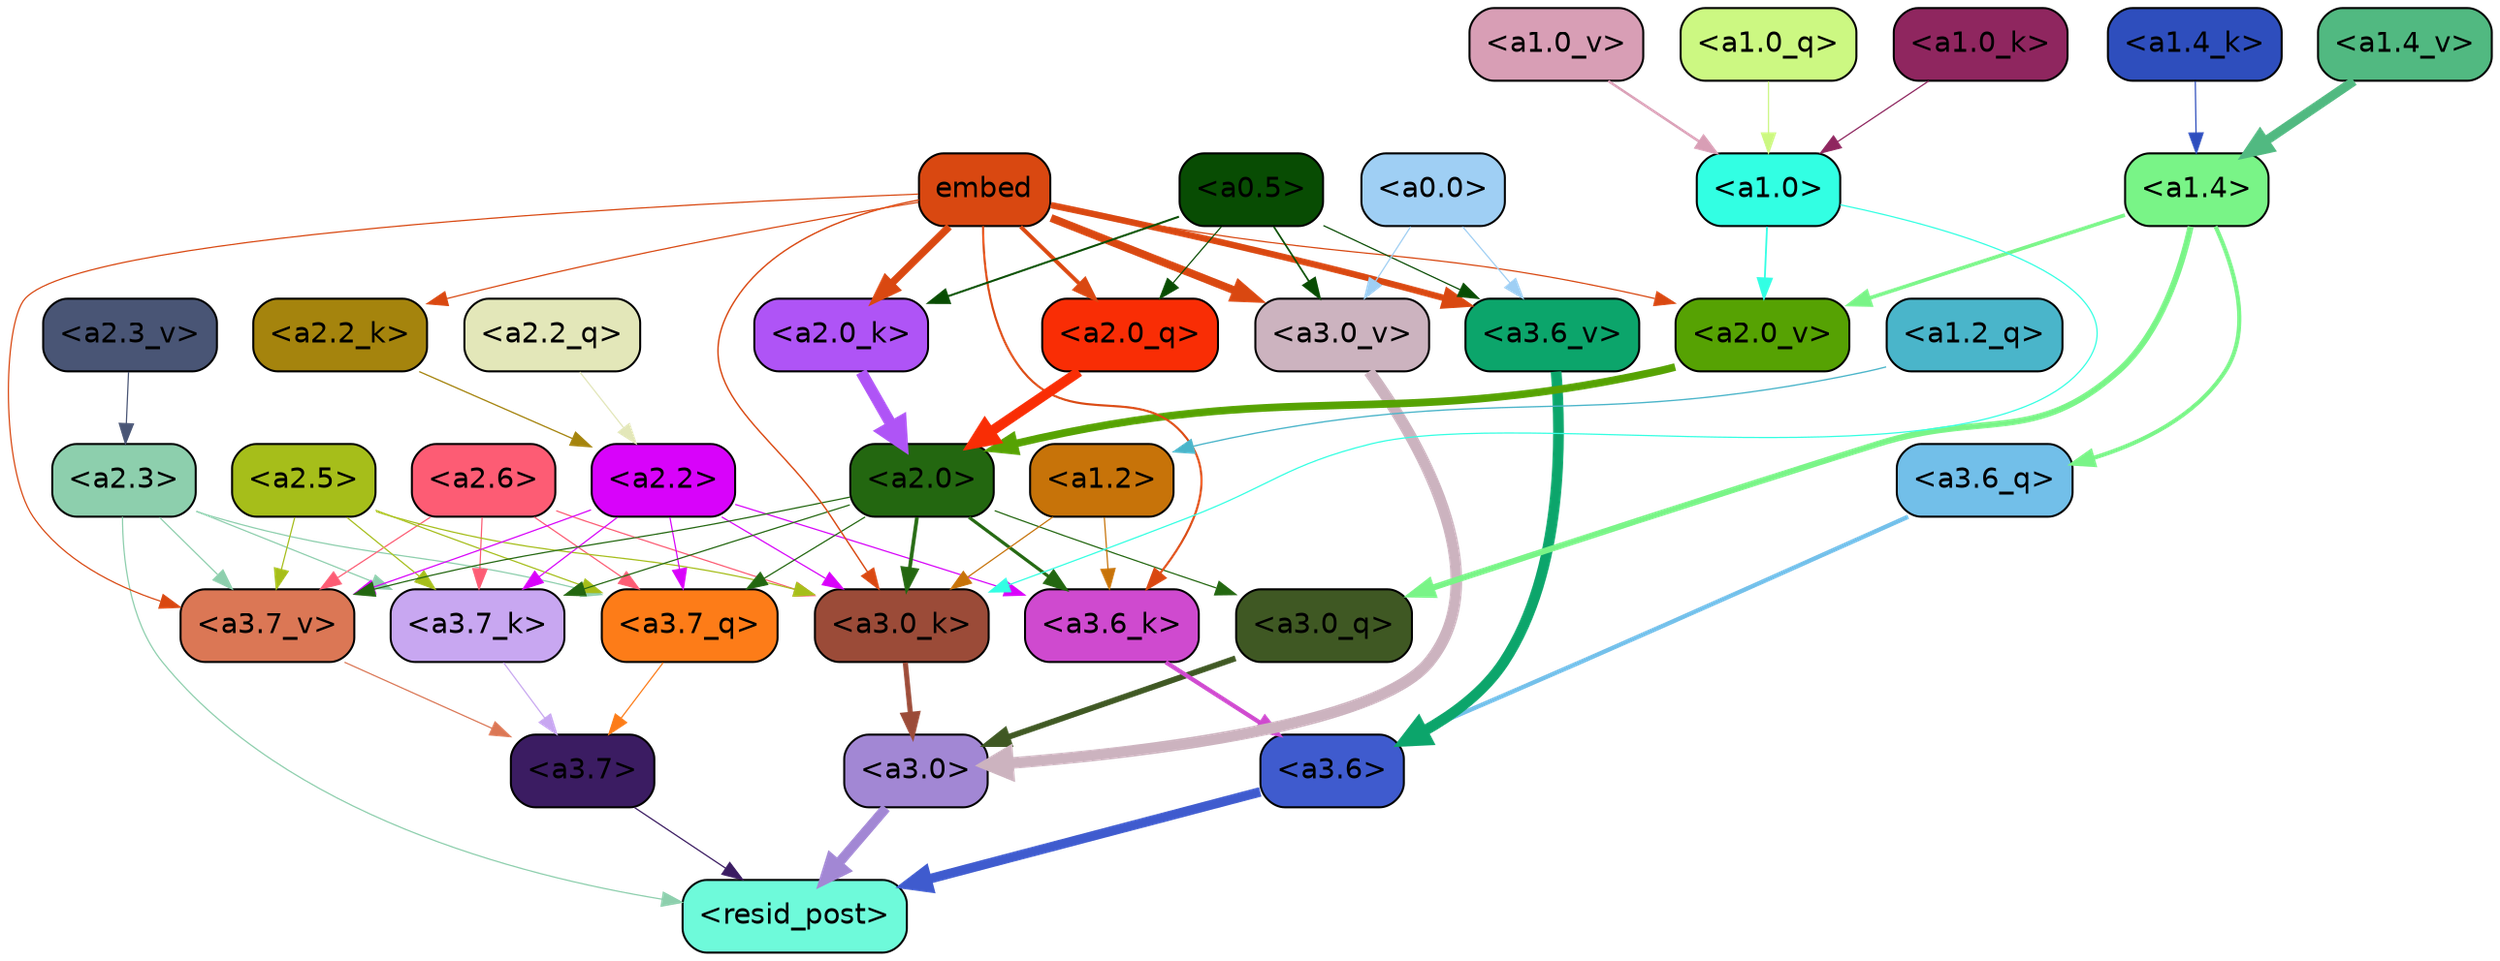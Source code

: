 strict digraph "" {
	graph [bgcolor=transparent,
		layout=dot,
		overlap=false,
		splines=true
	];
	"<a3.7>"	[color=black,
		fillcolor="#3b1c62",
		fontname=Helvetica,
		shape=box,
		style="filled, rounded"];
	"<resid_post>"	[color=black,
		fillcolor="#6efada",
		fontname=Helvetica,
		shape=box,
		style="filled, rounded"];
	"<a3.7>" -> "<resid_post>"	[color="#3b1c62",
		penwidth=0.6];
	"<a3.6>"	[color=black,
		fillcolor="#3f5bce",
		fontname=Helvetica,
		shape=box,
		style="filled, rounded"];
	"<a3.6>" -> "<resid_post>"	[color="#3f5bce",
		penwidth=4.751592040061951];
	"<a3.0>"	[color=black,
		fillcolor="#a287d4",
		fontname=Helvetica,
		shape=box,
		style="filled, rounded"];
	"<a3.0>" -> "<resid_post>"	[color="#a287d4",
		penwidth=4.904066681861877];
	"<a2.3>"	[color=black,
		fillcolor="#8dcfad",
		fontname=Helvetica,
		shape=box,
		style="filled, rounded"];
	"<a2.3>" -> "<resid_post>"	[color="#8dcfad",
		penwidth=0.6];
	"<a3.7_q>"	[color=black,
		fillcolor="#fd7c18",
		fontname=Helvetica,
		shape=box,
		style="filled, rounded"];
	"<a2.3>" -> "<a3.7_q>"	[color="#8dcfad",
		penwidth=0.6];
	"<a3.7_k>"	[color=black,
		fillcolor="#c8a7f1",
		fontname=Helvetica,
		shape=box,
		style="filled, rounded"];
	"<a2.3>" -> "<a3.7_k>"	[color="#8dcfad",
		penwidth=0.6];
	"<a3.7_v>"	[color=black,
		fillcolor="#db7755",
		fontname=Helvetica,
		shape=box,
		style="filled, rounded"];
	"<a2.3>" -> "<a3.7_v>"	[color="#8dcfad",
		penwidth=0.6];
	"<a3.7_q>" -> "<a3.7>"	[color="#fd7c18",
		penwidth=0.6];
	"<a3.6_q>"	[color=black,
		fillcolor="#72bfe9",
		fontname=Helvetica,
		shape=box,
		style="filled, rounded"];
	"<a3.6_q>" -> "<a3.6>"	[color="#72bfe9",
		penwidth=2.160832464694977];
	"<a3.0_q>"	[color=black,
		fillcolor="#3f5823",
		fontname=Helvetica,
		shape=box,
		style="filled, rounded"];
	"<a3.0_q>" -> "<a3.0>"	[color="#3f5823",
		penwidth=2.870753765106201];
	"<a3.7_k>" -> "<a3.7>"	[color="#c8a7f1",
		penwidth=0.6];
	"<a3.6_k>"	[color=black,
		fillcolor="#cf4acf",
		fontname=Helvetica,
		shape=box,
		style="filled, rounded"];
	"<a3.6_k>" -> "<a3.6>"	[color="#cf4acf",
		penwidth=2.13908451795578];
	"<a3.0_k>"	[color=black,
		fillcolor="#9b4b38",
		fontname=Helvetica,
		shape=box,
		style="filled, rounded"];
	"<a3.0_k>" -> "<a3.0>"	[color="#9b4b38",
		penwidth=2.520303964614868];
	"<a3.7_v>" -> "<a3.7>"	[color="#db7755",
		penwidth=0.6];
	"<a3.6_v>"	[color=black,
		fillcolor="#0ca56b",
		fontname=Helvetica,
		shape=box,
		style="filled, rounded"];
	"<a3.6_v>" -> "<a3.6>"	[color="#0ca56b",
		penwidth=5.297133803367615];
	"<a3.0_v>"	[color=black,
		fillcolor="#ccb3bf",
		fontname=Helvetica,
		shape=box,
		style="filled, rounded"];
	"<a3.0_v>" -> "<a3.0>"	[color="#ccb3bf",
		penwidth=5.680712580680847];
	"<a2.6>"	[color=black,
		fillcolor="#fd5c74",
		fontname=Helvetica,
		shape=box,
		style="filled, rounded"];
	"<a2.6>" -> "<a3.7_q>"	[color="#fd5c74",
		penwidth=0.6];
	"<a2.6>" -> "<a3.7_k>"	[color="#fd5c74",
		penwidth=0.6];
	"<a2.6>" -> "<a3.0_k>"	[color="#fd5c74",
		penwidth=0.6];
	"<a2.6>" -> "<a3.7_v>"	[color="#fd5c74",
		penwidth=0.6];
	"<a2.5>"	[color=black,
		fillcolor="#a6be1a",
		fontname=Helvetica,
		shape=box,
		style="filled, rounded"];
	"<a2.5>" -> "<a3.7_q>"	[color="#a6be1a",
		penwidth=0.6];
	"<a2.5>" -> "<a3.7_k>"	[color="#a6be1a",
		penwidth=0.6];
	"<a2.5>" -> "<a3.0_k>"	[color="#a6be1a",
		penwidth=0.6];
	"<a2.5>" -> "<a3.7_v>"	[color="#a6be1a",
		penwidth=0.6];
	"<a2.2>"	[color=black,
		fillcolor="#d803fa",
		fontname=Helvetica,
		shape=box,
		style="filled, rounded"];
	"<a2.2>" -> "<a3.7_q>"	[color="#d803fa",
		penwidth=0.6];
	"<a2.2>" -> "<a3.7_k>"	[color="#d803fa",
		penwidth=0.6];
	"<a2.2>" -> "<a3.6_k>"	[color="#d803fa",
		penwidth=0.6];
	"<a2.2>" -> "<a3.0_k>"	[color="#d803fa",
		penwidth=0.6];
	"<a2.2>" -> "<a3.7_v>"	[color="#d803fa",
		penwidth=0.6];
	"<a2.0>"	[color=black,
		fillcolor="#236710",
		fontname=Helvetica,
		shape=box,
		style="filled, rounded"];
	"<a2.0>" -> "<a3.7_q>"	[color="#236710",
		penwidth=0.6];
	"<a2.0>" -> "<a3.0_q>"	[color="#236710",
		penwidth=0.6];
	"<a2.0>" -> "<a3.7_k>"	[color="#236710",
		penwidth=0.6];
	"<a2.0>" -> "<a3.6_k>"	[color="#236710",
		penwidth=1.5897698998451233];
	"<a2.0>" -> "<a3.0_k>"	[color="#236710",
		penwidth=1.8405593037605286];
	"<a2.0>" -> "<a3.7_v>"	[color="#236710",
		penwidth=0.6];
	"<a1.4>"	[color=black,
		fillcolor="#79f487",
		fontname=Helvetica,
		shape=box,
		style="filled, rounded"];
	"<a1.4>" -> "<a3.6_q>"	[color="#79f487",
		penwidth=2.0260728895664215];
	"<a1.4>" -> "<a3.0_q>"	[color="#79f487",
		penwidth=3.0185627341270447];
	"<a2.0_v>"	[color=black,
		fillcolor="#56a203",
		fontname=Helvetica,
		shape=box,
		style="filled, rounded"];
	"<a1.4>" -> "<a2.0_v>"	[color="#79f487",
		penwidth=1.7970525026321411];
	"<a1.2>"	[color=black,
		fillcolor="#c77309",
		fontname=Helvetica,
		shape=box,
		style="filled, rounded"];
	"<a1.2>" -> "<a3.6_k>"	[color="#c77309",
		penwidth=0.6];
	"<a1.2>" -> "<a3.0_k>"	[color="#c77309",
		penwidth=0.6];
	embed	[color=black,
		fillcolor="#d94811",
		fontname=Helvetica,
		shape=box,
		style="filled, rounded"];
	embed -> "<a3.6_k>"	[color="#d94811",
		penwidth=1.046662151813507];
	embed -> "<a3.0_k>"	[color="#d94811",
		penwidth=0.6995279788970947];
	embed -> "<a3.7_v>"	[color="#d94811",
		penwidth=0.6];
	embed -> "<a3.6_v>"	[color="#d94811",
		penwidth=3.1840110421180725];
	embed -> "<a3.0_v>"	[color="#d94811",
		penwidth=3.9005755856633186];
	"<a2.0_q>"	[color=black,
		fillcolor="#f92d05",
		fontname=Helvetica,
		shape=box,
		style="filled, rounded"];
	embed -> "<a2.0_q>"	[color="#d94811",
		penwidth=1.9669389724731445];
	"<a2.2_k>"	[color=black,
		fillcolor="#a5840d",
		fontname=Helvetica,
		shape=box,
		style="filled, rounded"];
	embed -> "<a2.2_k>"	[color="#d94811",
		penwidth=0.6];
	"<a2.0_k>"	[color=black,
		fillcolor="#af54f6",
		fontname=Helvetica,
		shape=box,
		style="filled, rounded"];
	embed -> "<a2.0_k>"	[color="#d94811",
		penwidth=3.6898754835128784];
	embed -> "<a2.0_v>"	[color="#d94811",
		penwidth=0.6];
	"<a1.0>"	[color=black,
		fillcolor="#32ffe3",
		fontname=Helvetica,
		shape=box,
		style="filled, rounded"];
	"<a1.0>" -> "<a3.0_k>"	[color="#32ffe3",
		penwidth=0.6];
	"<a1.0>" -> "<a2.0_v>"	[color="#32ffe3",
		penwidth=0.8836666345596313];
	"<a0.5>"	[color=black,
		fillcolor="#084c03",
		fontname=Helvetica,
		shape=box,
		style="filled, rounded"];
	"<a0.5>" -> "<a3.6_v>"	[color="#084c03",
		penwidth=0.6];
	"<a0.5>" -> "<a3.0_v>"	[color="#084c03",
		penwidth=0.8493617177009583];
	"<a0.5>" -> "<a2.0_q>"	[color="#084c03",
		penwidth=0.6];
	"<a0.5>" -> "<a2.0_k>"	[color="#084c03",
		penwidth=0.9942188858985901];
	"<a0.0>"	[color=black,
		fillcolor="#9fcff4",
		fontname=Helvetica,
		shape=box,
		style="filled, rounded"];
	"<a0.0>" -> "<a3.6_v>"	[color="#9fcff4",
		penwidth=0.6];
	"<a0.0>" -> "<a3.0_v>"	[color="#9fcff4",
		penwidth=0.6];
	"<a2.2_q>"	[color=black,
		fillcolor="#e3e7b9",
		fontname=Helvetica,
		shape=box,
		style="filled, rounded"];
	"<a2.2_q>" -> "<a2.2>"	[color="#e3e7b9",
		penwidth=0.6];
	"<a2.0_q>" -> "<a2.0>"	[color="#f92d05",
		penwidth=5.0040658712387085];
	"<a2.2_k>" -> "<a2.2>"	[color="#a5840d",
		penwidth=0.6304321400821209];
	"<a2.0_k>" -> "<a2.0>"	[color="#af54f6",
		penwidth=5.6445024609565735];
	"<a2.3_v>"	[color=black,
		fillcolor="#495575",
		fontname=Helvetica,
		shape=box,
		style="filled, rounded"];
	"<a2.3_v>" -> "<a2.3>"	[color="#495575",
		penwidth=0.6];
	"<a2.0_v>" -> "<a2.0>"	[color="#56a203",
		penwidth=3.781584322452545];
	"<a1.2_q>"	[color=black,
		fillcolor="#4ab5ca",
		fontname=Helvetica,
		shape=box,
		style="filled, rounded"];
	"<a1.2_q>" -> "<a1.2>"	[color="#4ab5ca",
		penwidth=0.6481351256370544];
	"<a1.0_q>"	[color=black,
		fillcolor="#ccf882",
		fontname=Helvetica,
		shape=box,
		style="filled, rounded"];
	"<a1.0_q>" -> "<a1.0>"	[color="#ccf882",
		penwidth=0.6];
	"<a1.4_k>"	[color=black,
		fillcolor="#2e4ebd",
		fontname=Helvetica,
		shape=box,
		style="filled, rounded"];
	"<a1.4_k>" -> "<a1.4>"	[color="#2e4ebd",
		penwidth=0.6];
	"<a1.0_k>"	[color=black,
		fillcolor="#8f265f",
		fontname=Helvetica,
		shape=box,
		style="filled, rounded"];
	"<a1.0_k>" -> "<a1.0>"	[color="#8f265f",
		penwidth=0.6];
	"<a1.4_v>"	[color=black,
		fillcolor="#51b981",
		fontname=Helvetica,
		shape=box,
		style="filled, rounded"];
	"<a1.4_v>" -> "<a1.4>"	[color="#51b981",
		penwidth=4.602061748504639];
	"<a1.0_v>"	[color=black,
		fillcolor="#d89eb5",
		fontname=Helvetica,
		shape=box,
		style="filled, rounded"];
	"<a1.0_v>" -> "<a1.0>"	[color="#d89eb5",
		penwidth=1.227757602930069];
}
